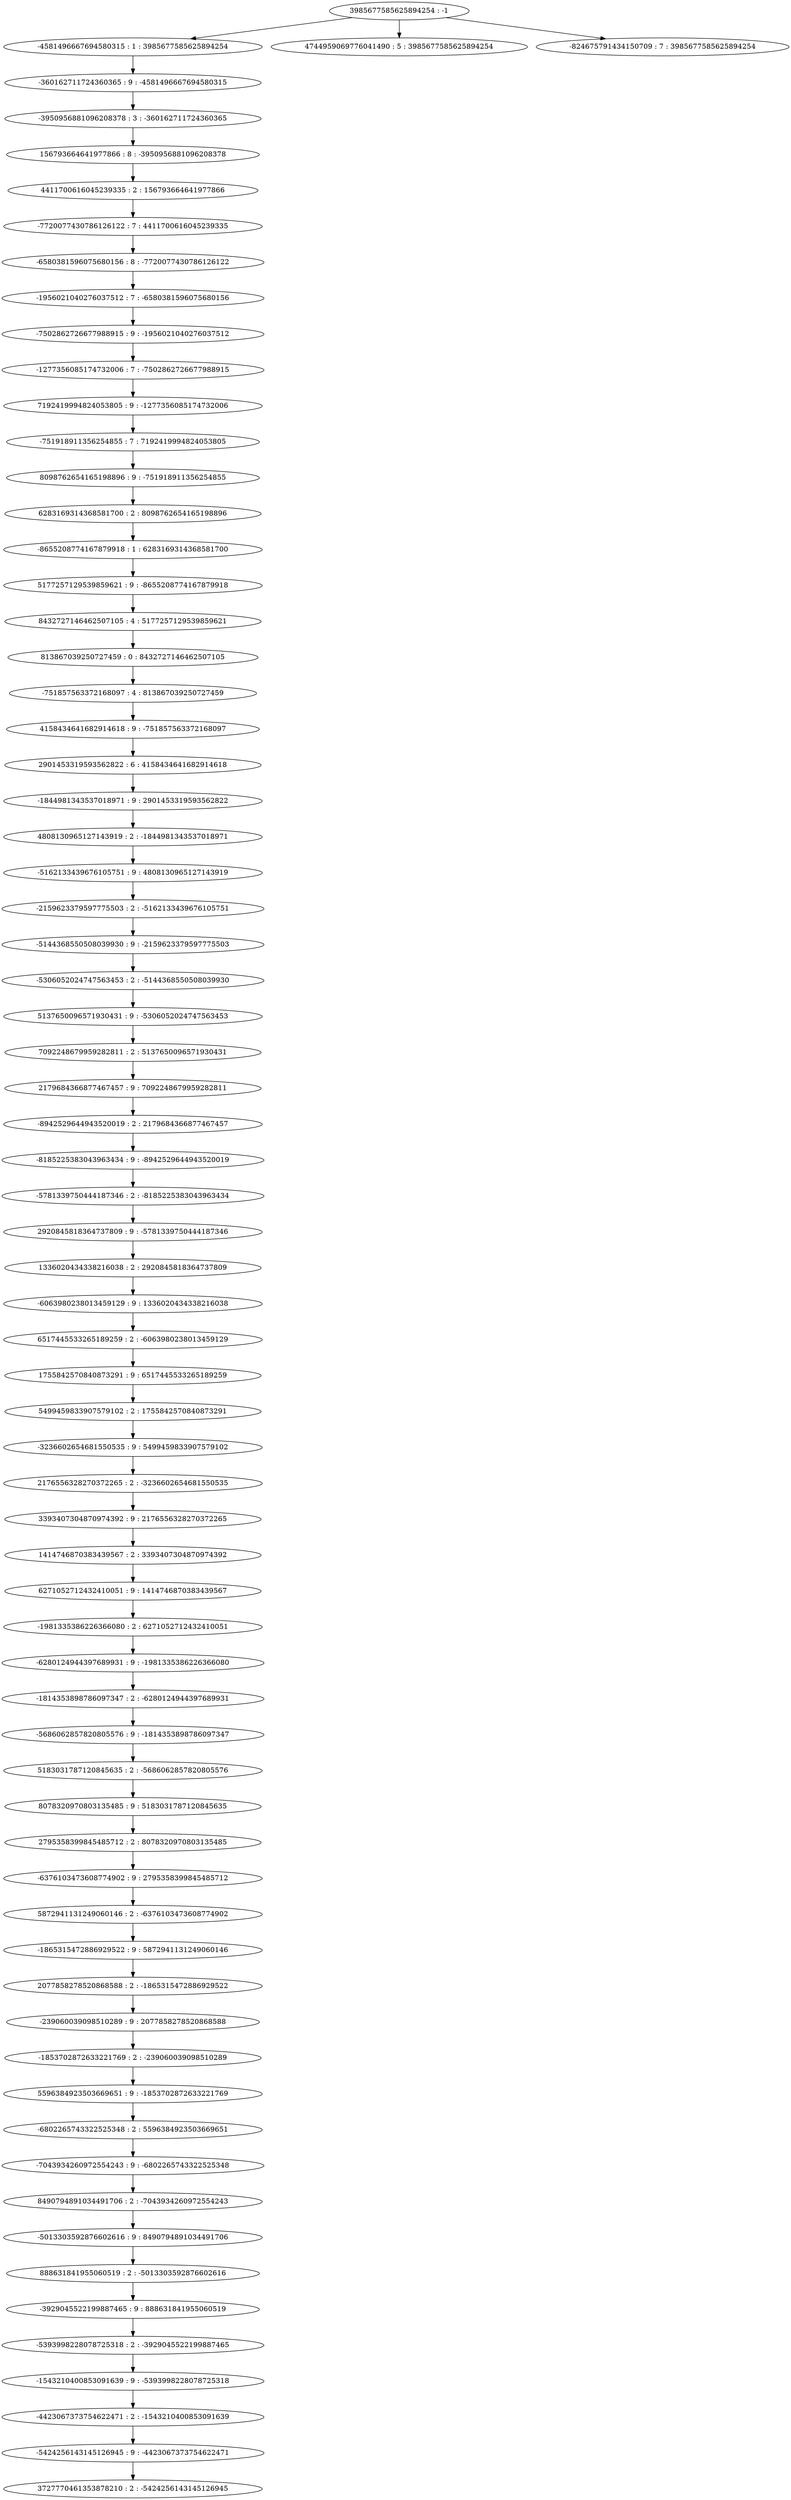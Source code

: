 digraph "plots_10/tree_2.dot" {
	0 [label="3985677585625894254 : -1"]
	1 [label="-4581496667694580315 : 1 : 3985677585625894254"]
	2 [label="4744959069776041490 : 5 : 3985677585625894254"]
	3 [label="-824675791434150709 : 7 : 3985677585625894254"]
	4 [label="-360162711724360365 : 9 : -4581496667694580315"]
	5 [label="-3950956881096208378 : 3 : -360162711724360365"]
	6 [label="156793664641977866 : 8 : -3950956881096208378"]
	7 [label="4411700616045239335 : 2 : 156793664641977866"]
	8 [label="-7720077430786126122 : 7 : 4411700616045239335"]
	9 [label="-6580381596075680156 : 8 : -7720077430786126122"]
	10 [label="-1956021040276037512 : 7 : -6580381596075680156"]
	11 [label="-7502862726677988915 : 9 : -1956021040276037512"]
	12 [label="-1277356085174732006 : 7 : -7502862726677988915"]
	13 [label="7192419994824053805 : 9 : -1277356085174732006"]
	14 [label="-751918911356254855 : 7 : 7192419994824053805"]
	15 [label="8098762654165198896 : 9 : -751918911356254855"]
	16 [label="6283169314368581700 : 2 : 8098762654165198896"]
	17 [label="-8655208774167879918 : 1 : 6283169314368581700"]
	18 [label="5177257129539859621 : 9 : -8655208774167879918"]
	19 [label="8432727146462507105 : 4 : 5177257129539859621"]
	20 [label="813867039250727459 : 0 : 8432727146462507105"]
	21 [label="-751857563372168097 : 4 : 813867039250727459"]
	22 [label="4158434641682914618 : 9 : -751857563372168097"]
	23 [label="2901453319593562822 : 6 : 4158434641682914618"]
	24 [label="-1844981343537018971 : 9 : 2901453319593562822"]
	25 [label="4808130965127143919 : 2 : -1844981343537018971"]
	26 [label="-5162133439676105751 : 9 : 4808130965127143919"]
	27 [label="-2159623379597775503 : 2 : -5162133439676105751"]
	28 [label="-5144368550508039930 : 9 : -2159623379597775503"]
	29 [label="-5306052024747563453 : 2 : -5144368550508039930"]
	30 [label="5137650096571930431 : 9 : -5306052024747563453"]
	31 [label="7092248679959282811 : 2 : 5137650096571930431"]
	32 [label="2179684366877467457 : 9 : 7092248679959282811"]
	33 [label="-8942529644943520019 : 2 : 2179684366877467457"]
	34 [label="-8185225383043963434 : 9 : -8942529644943520019"]
	35 [label="-5781339750444187346 : 2 : -8185225383043963434"]
	36 [label="2920845818364737809 : 9 : -5781339750444187346"]
	37 [label="1336020434338216038 : 2 : 2920845818364737809"]
	38 [label="-6063980238013459129 : 9 : 1336020434338216038"]
	39 [label="6517445533265189259 : 2 : -6063980238013459129"]
	40 [label="1755842570840873291 : 9 : 6517445533265189259"]
	41 [label="5499459833907579102 : 2 : 1755842570840873291"]
	42 [label="-3236602654681550535 : 9 : 5499459833907579102"]
	43 [label="2176556328270372265 : 2 : -3236602654681550535"]
	44 [label="3393407304870974392 : 9 : 2176556328270372265"]
	45 [label="1414746870383439567 : 2 : 3393407304870974392"]
	46 [label="6271052712432410051 : 9 : 1414746870383439567"]
	47 [label="-1981335386226366080 : 2 : 6271052712432410051"]
	48 [label="-6280124944397689931 : 9 : -1981335386226366080"]
	49 [label="-1814353898786097347 : 2 : -6280124944397689931"]
	50 [label="-5686062857820805576 : 9 : -1814353898786097347"]
	51 [label="5183031787120845635 : 2 : -5686062857820805576"]
	52 [label="8078320970803135485 : 9 : 5183031787120845635"]
	53 [label="2795358399845485712 : 2 : 8078320970803135485"]
	54 [label="-6376103473608774902 : 9 : 2795358399845485712"]
	55 [label="5872941131249060146 : 2 : -6376103473608774902"]
	56 [label="-1865315472886929522 : 9 : 5872941131249060146"]
	57 [label="2077858278520868588 : 2 : -1865315472886929522"]
	58 [label="-239060039098510289 : 9 : 2077858278520868588"]
	59 [label="-1853702872633221769 : 2 : -239060039098510289"]
	60 [label="5596384923503669651 : 9 : -1853702872633221769"]
	61 [label="-6802265743322525348 : 2 : 5596384923503669651"]
	62 [label="-7043934260972554243 : 9 : -6802265743322525348"]
	63 [label="8490794891034491706 : 2 : -7043934260972554243"]
	64 [label="-5013303592876602616 : 9 : 8490794891034491706"]
	65 [label="888631841955060519 : 2 : -5013303592876602616"]
	66 [label="-3929045522199887465 : 9 : 888631841955060519"]
	67 [label="-5393998228078725318 : 2 : -3929045522199887465"]
	68 [label="-1543210400853091639 : 9 : -5393998228078725318"]
	69 [label="-4423067373754622471 : 2 : -1543210400853091639"]
	70 [label="-5424256143145126945 : 9 : -4423067373754622471"]
	71 [label="3727770461353878210 : 2 : -5424256143145126945"]
	0 -> 1
	1 -> 4
	4 -> 5
	5 -> 6
	6 -> 7
	7 -> 8
	8 -> 9
	9 -> 10
	10 -> 11
	11 -> 12
	12 -> 13
	13 -> 14
	14 -> 15
	15 -> 16
	16 -> 17
	17 -> 18
	18 -> 19
	19 -> 20
	20 -> 21
	21 -> 22
	22 -> 23
	23 -> 24
	24 -> 25
	25 -> 26
	26 -> 27
	27 -> 28
	28 -> 29
	29 -> 30
	30 -> 31
	31 -> 32
	32 -> 33
	33 -> 34
	34 -> 35
	35 -> 36
	36 -> 37
	37 -> 38
	38 -> 39
	39 -> 40
	40 -> 41
	41 -> 42
	42 -> 43
	43 -> 44
	44 -> 45
	45 -> 46
	46 -> 47
	47 -> 48
	48 -> 49
	49 -> 50
	50 -> 51
	51 -> 52
	52 -> 53
	53 -> 54
	54 -> 55
	55 -> 56
	56 -> 57
	57 -> 58
	58 -> 59
	59 -> 60
	60 -> 61
	61 -> 62
	62 -> 63
	63 -> 64
	64 -> 65
	65 -> 66
	66 -> 67
	67 -> 68
	68 -> 69
	69 -> 70
	70 -> 71
	0 -> 2
	0 -> 3
}

